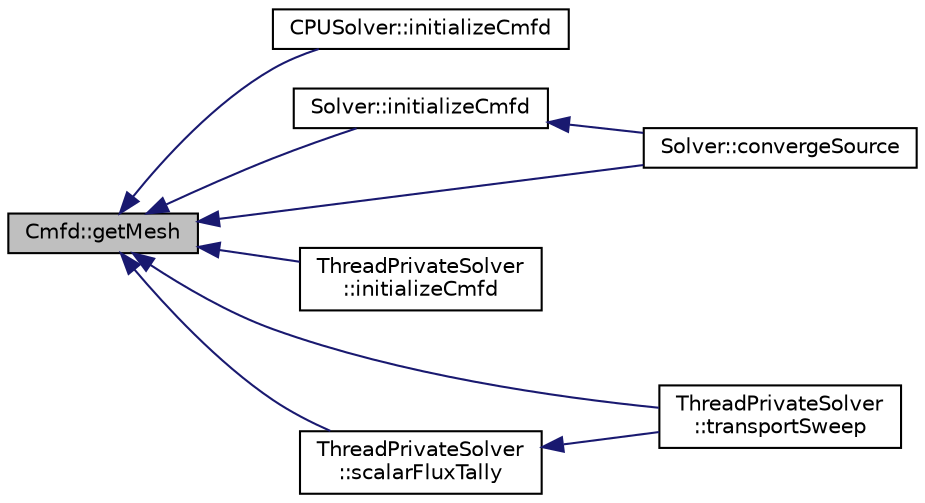 digraph "Cmfd::getMesh"
{
  edge [fontname="Helvetica",fontsize="10",labelfontname="Helvetica",labelfontsize="10"];
  node [fontname="Helvetica",fontsize="10",shape=record];
  rankdir="LR";
  Node1 [label="Cmfd::getMesh",height=0.2,width=0.4,color="black", fillcolor="grey75", style="filled" fontcolor="black"];
  Node1 -> Node2 [dir="back",color="midnightblue",fontsize="10",style="solid",fontname="Helvetica"];
  Node2 [label="CPUSolver::initializeCmfd",height=0.2,width=0.4,color="black", fillcolor="white", style="filled",URL="$classCPUSolver.html#acf1386161e001fd58d8962a4c6ad24c7",tooltip="Initializes Cmfd object for acceleration prior to source iteration."];
  Node1 -> Node3 [dir="back",color="midnightblue",fontsize="10",style="solid",fontname="Helvetica"];
  Node3 [label="Solver::initializeCmfd",height=0.2,width=0.4,color="black", fillcolor="white", style="filled",URL="$classSolver.html#afeab07b86fb26ba8be22d525cba33c4f",tooltip="Initializes a Cmfd object for acceleratiion prior to source iteration."];
  Node3 -> Node4 [dir="back",color="midnightblue",fontsize="10",style="solid",fontname="Helvetica"];
  Node4 [label="Solver::convergeSource",height=0.2,width=0.4,color="black", fillcolor="white", style="filled",URL="$classSolver.html#af8358a66a7cbd56339211f80a2365678",tooltip="Computes keff by performing a series of transport sweep and source updates."];
  Node1 -> Node4 [dir="back",color="midnightblue",fontsize="10",style="solid",fontname="Helvetica"];
  Node1 -> Node5 [dir="back",color="midnightblue",fontsize="10",style="solid",fontname="Helvetica"];
  Node5 [label="ThreadPrivateSolver\l::initializeCmfd",height=0.2,width=0.4,color="black", fillcolor="white", style="filled",URL="$classThreadPrivateSolver.html#a2093a23adc15841ad486b2b803e1fb28",tooltip="Initializes Cmfd object for acceleration prior to source iteration."];
  Node1 -> Node6 [dir="back",color="midnightblue",fontsize="10",style="solid",fontname="Helvetica"];
  Node6 [label="ThreadPrivateSolver\l::transportSweep",height=0.2,width=0.4,color="black", fillcolor="white", style="filled",URL="$classThreadPrivateSolver.html#ad784c540c10f88aafe54965631c139e0",tooltip="This method performs one transport sweep of all azimuthal angles, Tracks, Track segments, polar angles and energy groups."];
  Node1 -> Node7 [dir="back",color="midnightblue",fontsize="10",style="solid",fontname="Helvetica"];
  Node7 [label="ThreadPrivateSolver\l::scalarFluxTally",height=0.2,width=0.4,color="black", fillcolor="white", style="filled",URL="$classThreadPrivateSolver.html#a0d9da6c56e767cb2d16759e92e0fecf1",tooltip="Computes the contribution to the FSR scalar flux from a Track segment."];
  Node7 -> Node6 [dir="back",color="midnightblue",fontsize="10",style="solid",fontname="Helvetica"];
}
